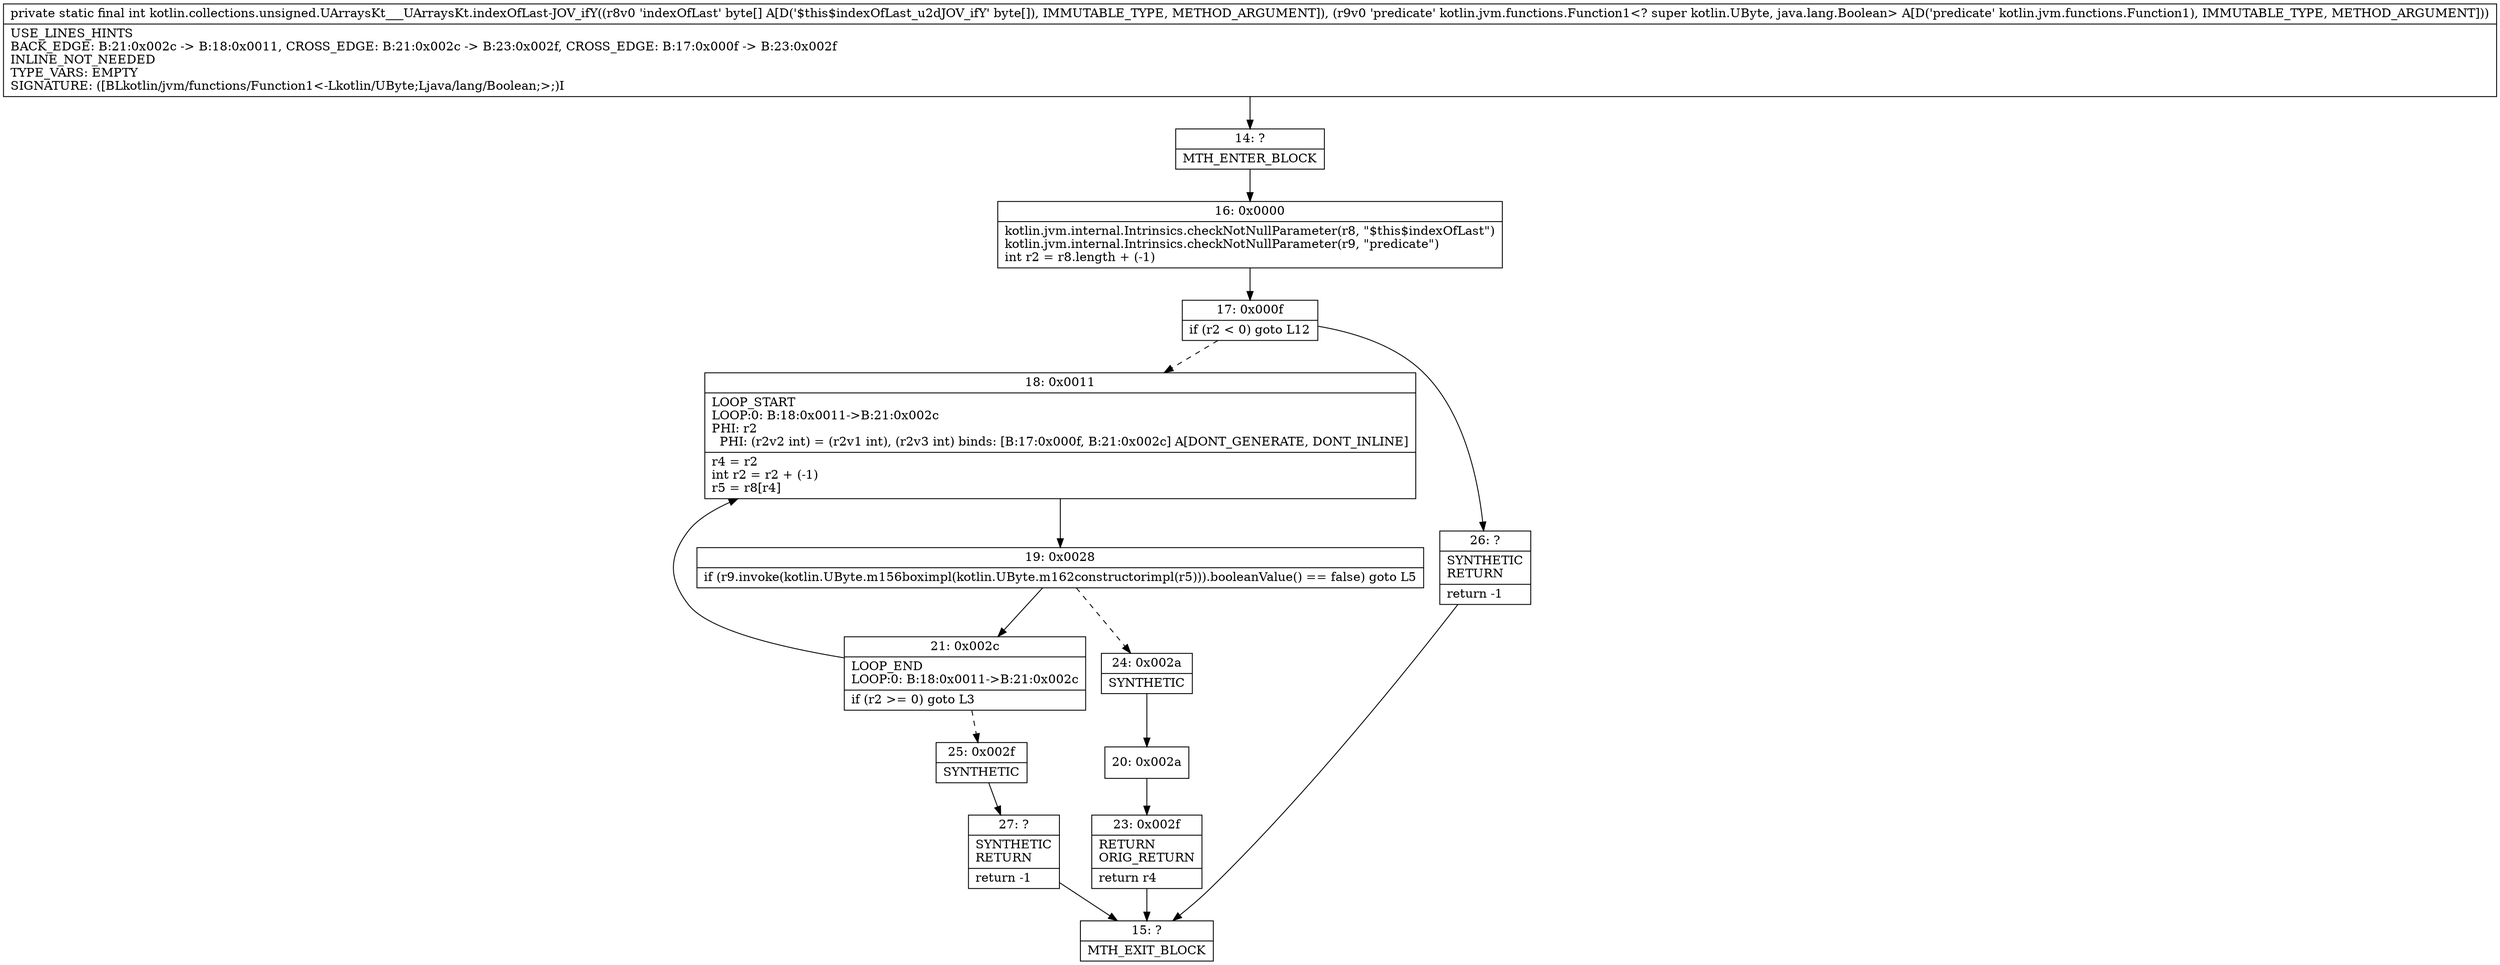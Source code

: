 digraph "CFG forkotlin.collections.unsigned.UArraysKt___UArraysKt.indexOfLast\-JOV_ifY([BLkotlin\/jvm\/functions\/Function1;)I" {
Node_14 [shape=record,label="{14\:\ ?|MTH_ENTER_BLOCK\l}"];
Node_16 [shape=record,label="{16\:\ 0x0000|kotlin.jvm.internal.Intrinsics.checkNotNullParameter(r8, \"$this$indexOfLast\")\lkotlin.jvm.internal.Intrinsics.checkNotNullParameter(r9, \"predicate\")\lint r2 = r8.length + (\-1)\l}"];
Node_17 [shape=record,label="{17\:\ 0x000f|if (r2 \< 0) goto L12\l}"];
Node_18 [shape=record,label="{18\:\ 0x0011|LOOP_START\lLOOP:0: B:18:0x0011\-\>B:21:0x002c\lPHI: r2 \l  PHI: (r2v2 int) = (r2v1 int), (r2v3 int) binds: [B:17:0x000f, B:21:0x002c] A[DONT_GENERATE, DONT_INLINE]\l|r4 = r2\lint r2 = r2 + (\-1)\lr5 = r8[r4]\l}"];
Node_19 [shape=record,label="{19\:\ 0x0028|if (r9.invoke(kotlin.UByte.m156boximpl(kotlin.UByte.m162constructorimpl(r5))).booleanValue() == false) goto L5\l}"];
Node_21 [shape=record,label="{21\:\ 0x002c|LOOP_END\lLOOP:0: B:18:0x0011\-\>B:21:0x002c\l|if (r2 \>= 0) goto L3\l}"];
Node_25 [shape=record,label="{25\:\ 0x002f|SYNTHETIC\l}"];
Node_27 [shape=record,label="{27\:\ ?|SYNTHETIC\lRETURN\l|return \-1\l}"];
Node_15 [shape=record,label="{15\:\ ?|MTH_EXIT_BLOCK\l}"];
Node_24 [shape=record,label="{24\:\ 0x002a|SYNTHETIC\l}"];
Node_20 [shape=record,label="{20\:\ 0x002a}"];
Node_23 [shape=record,label="{23\:\ 0x002f|RETURN\lORIG_RETURN\l|return r4\l}"];
Node_26 [shape=record,label="{26\:\ ?|SYNTHETIC\lRETURN\l|return \-1\l}"];
MethodNode[shape=record,label="{private static final int kotlin.collections.unsigned.UArraysKt___UArraysKt.indexOfLast\-JOV_ifY((r8v0 'indexOfLast' byte[] A[D('$this$indexOfLast_u2dJOV_ifY' byte[]), IMMUTABLE_TYPE, METHOD_ARGUMENT]), (r9v0 'predicate' kotlin.jvm.functions.Function1\<? super kotlin.UByte, java.lang.Boolean\> A[D('predicate' kotlin.jvm.functions.Function1), IMMUTABLE_TYPE, METHOD_ARGUMENT]))  | USE_LINES_HINTS\lBACK_EDGE: B:21:0x002c \-\> B:18:0x0011, CROSS_EDGE: B:21:0x002c \-\> B:23:0x002f, CROSS_EDGE: B:17:0x000f \-\> B:23:0x002f\lINLINE_NOT_NEEDED\lTYPE_VARS: EMPTY\lSIGNATURE: ([BLkotlin\/jvm\/functions\/Function1\<\-Lkotlin\/UByte;Ljava\/lang\/Boolean;\>;)I\l}"];
MethodNode -> Node_14;Node_14 -> Node_16;
Node_16 -> Node_17;
Node_17 -> Node_18[style=dashed];
Node_17 -> Node_26;
Node_18 -> Node_19;
Node_19 -> Node_21;
Node_19 -> Node_24[style=dashed];
Node_21 -> Node_18;
Node_21 -> Node_25[style=dashed];
Node_25 -> Node_27;
Node_27 -> Node_15;
Node_24 -> Node_20;
Node_20 -> Node_23;
Node_23 -> Node_15;
Node_26 -> Node_15;
}

